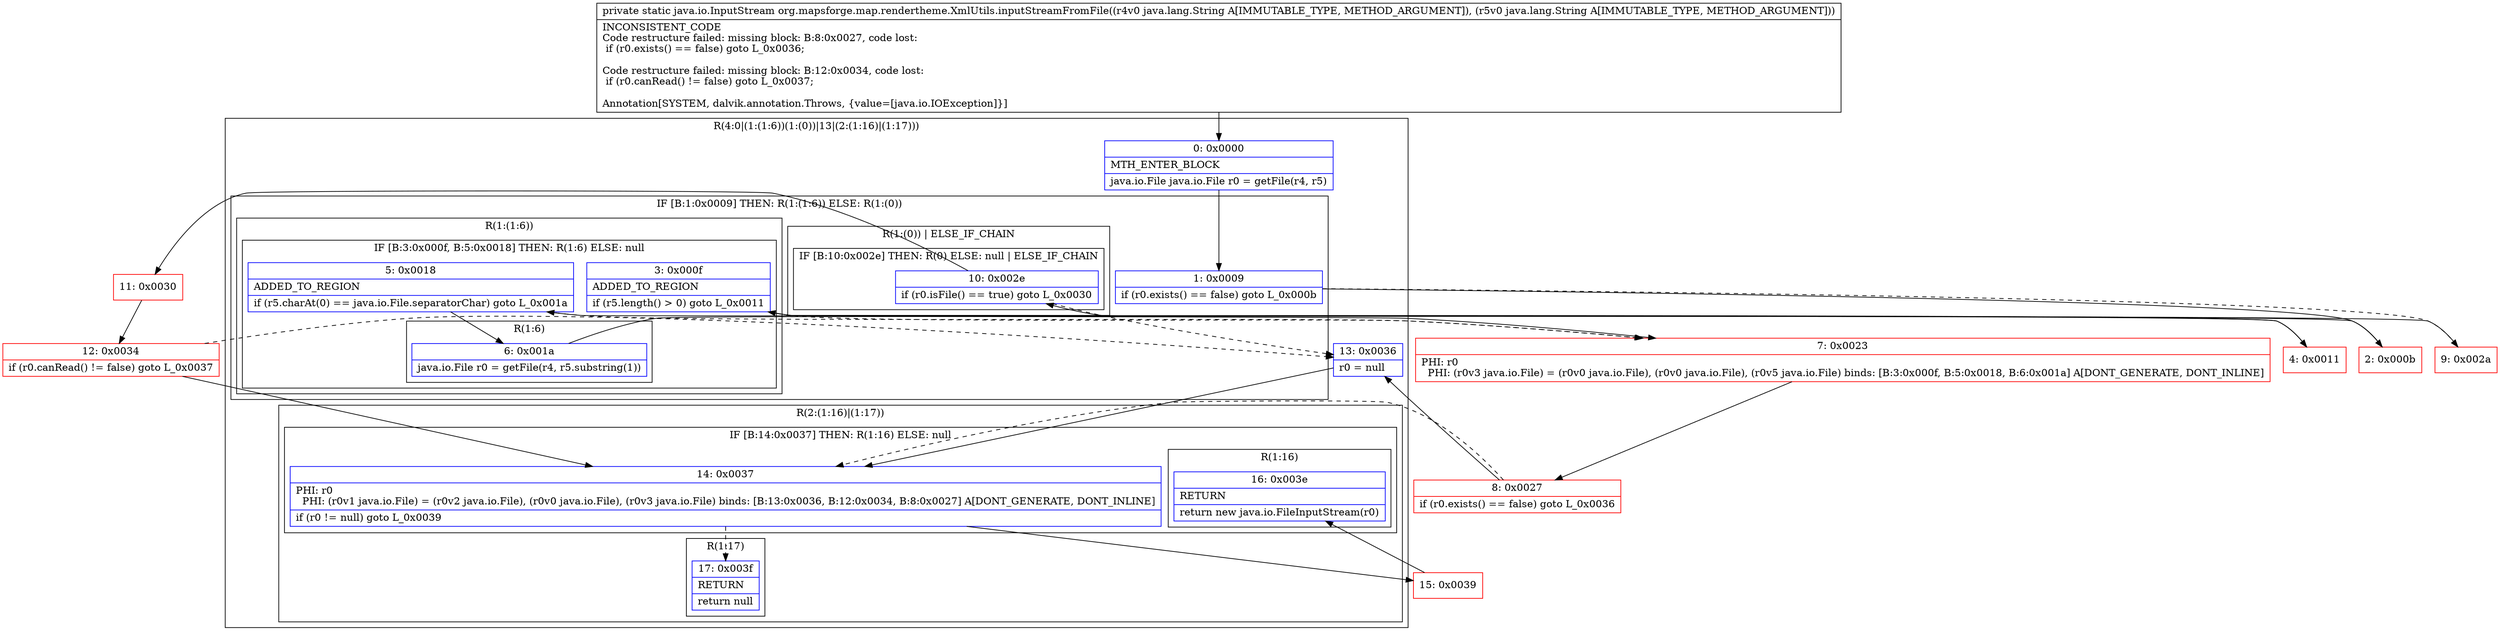 digraph "CFG fororg.mapsforge.map.rendertheme.XmlUtils.inputStreamFromFile(Ljava\/lang\/String;Ljava\/lang\/String;)Ljava\/io\/InputStream;" {
subgraph cluster_Region_2056657417 {
label = "R(4:0|(1:(1:6))(1:(0))|13|(2:(1:16)|(1:17)))";
node [shape=record,color=blue];
Node_0 [shape=record,label="{0\:\ 0x0000|MTH_ENTER_BLOCK\l|java.io.File java.io.File r0 = getFile(r4, r5)\l}"];
subgraph cluster_IfRegion_145094354 {
label = "IF [B:1:0x0009] THEN: R(1:(1:6)) ELSE: R(1:(0))";
node [shape=record,color=blue];
Node_1 [shape=record,label="{1\:\ 0x0009|if (r0.exists() == false) goto L_0x000b\l}"];
subgraph cluster_Region_535019236 {
label = "R(1:(1:6))";
node [shape=record,color=blue];
subgraph cluster_IfRegion_1529916797 {
label = "IF [B:3:0x000f, B:5:0x0018] THEN: R(1:6) ELSE: null";
node [shape=record,color=blue];
Node_3 [shape=record,label="{3\:\ 0x000f|ADDED_TO_REGION\l|if (r5.length() \> 0) goto L_0x0011\l}"];
Node_5 [shape=record,label="{5\:\ 0x0018|ADDED_TO_REGION\l|if (r5.charAt(0) == java.io.File.separatorChar) goto L_0x001a\l}"];
subgraph cluster_Region_1737804763 {
label = "R(1:6)";
node [shape=record,color=blue];
Node_6 [shape=record,label="{6\:\ 0x001a|java.io.File r0 = getFile(r4, r5.substring(1))\l}"];
}
}
}
subgraph cluster_Region_1871422818 {
label = "R(1:(0)) | ELSE_IF_CHAIN\l";
node [shape=record,color=blue];
subgraph cluster_IfRegion_1685690787 {
label = "IF [B:10:0x002e] THEN: R(0) ELSE: null | ELSE_IF_CHAIN\l";
node [shape=record,color=blue];
Node_10 [shape=record,label="{10\:\ 0x002e|if (r0.isFile() == true) goto L_0x0030\l}"];
subgraph cluster_Region_1671459531 {
label = "R(0)";
node [shape=record,color=blue];
}
}
}
}
Node_13 [shape=record,label="{13\:\ 0x0036|r0 = null\l}"];
subgraph cluster_Region_1639380165 {
label = "R(2:(1:16)|(1:17))";
node [shape=record,color=blue];
subgraph cluster_IfRegion_787841399 {
label = "IF [B:14:0x0037] THEN: R(1:16) ELSE: null";
node [shape=record,color=blue];
Node_14 [shape=record,label="{14\:\ 0x0037|PHI: r0 \l  PHI: (r0v1 java.io.File) = (r0v2 java.io.File), (r0v0 java.io.File), (r0v3 java.io.File) binds: [B:13:0x0036, B:12:0x0034, B:8:0x0027] A[DONT_GENERATE, DONT_INLINE]\l|if (r0 != null) goto L_0x0039\l}"];
subgraph cluster_Region_1878936929 {
label = "R(1:16)";
node [shape=record,color=blue];
Node_16 [shape=record,label="{16\:\ 0x003e|RETURN\l|return new java.io.FileInputStream(r0)\l}"];
}
}
subgraph cluster_Region_1060366027 {
label = "R(1:17)";
node [shape=record,color=blue];
Node_17 [shape=record,label="{17\:\ 0x003f|RETURN\l|return null\l}"];
}
}
}
Node_2 [shape=record,color=red,label="{2\:\ 0x000b}"];
Node_4 [shape=record,color=red,label="{4\:\ 0x0011}"];
Node_7 [shape=record,color=red,label="{7\:\ 0x0023|PHI: r0 \l  PHI: (r0v3 java.io.File) = (r0v0 java.io.File), (r0v0 java.io.File), (r0v5 java.io.File) binds: [B:3:0x000f, B:5:0x0018, B:6:0x001a] A[DONT_GENERATE, DONT_INLINE]\l}"];
Node_8 [shape=record,color=red,label="{8\:\ 0x0027|if (r0.exists() == false) goto L_0x0036\l}"];
Node_9 [shape=record,color=red,label="{9\:\ 0x002a}"];
Node_11 [shape=record,color=red,label="{11\:\ 0x0030}"];
Node_12 [shape=record,color=red,label="{12\:\ 0x0034|if (r0.canRead() != false) goto L_0x0037\l}"];
Node_15 [shape=record,color=red,label="{15\:\ 0x0039}"];
MethodNode[shape=record,label="{private static java.io.InputStream org.mapsforge.map.rendertheme.XmlUtils.inputStreamFromFile((r4v0 java.lang.String A[IMMUTABLE_TYPE, METHOD_ARGUMENT]), (r5v0 java.lang.String A[IMMUTABLE_TYPE, METHOD_ARGUMENT]))  | INCONSISTENT_CODE\lCode restructure failed: missing block: B:8:0x0027, code lost:\l    if (r0.exists() == false) goto L_0x0036;\l\lCode restructure failed: missing block: B:12:0x0034, code lost:\l    if (r0.canRead() != false) goto L_0x0037;\l\lAnnotation[SYSTEM, dalvik.annotation.Throws, \{value=[java.io.IOException]\}]\l}"];
MethodNode -> Node_0;
Node_0 -> Node_1;
Node_1 -> Node_2;
Node_1 -> Node_9[style=dashed];
Node_3 -> Node_4;
Node_3 -> Node_7[style=dashed];
Node_5 -> Node_6;
Node_5 -> Node_7[style=dashed];
Node_6 -> Node_7;
Node_10 -> Node_11;
Node_10 -> Node_13[style=dashed];
Node_13 -> Node_14;
Node_14 -> Node_15;
Node_14 -> Node_17[style=dashed];
Node_2 -> Node_3;
Node_4 -> Node_5;
Node_7 -> Node_8;
Node_8 -> Node_14[style=dashed];
Node_8 -> Node_13;
Node_9 -> Node_10;
Node_11 -> Node_12;
Node_12 -> Node_13[style=dashed];
Node_12 -> Node_14;
Node_15 -> Node_16;
}

